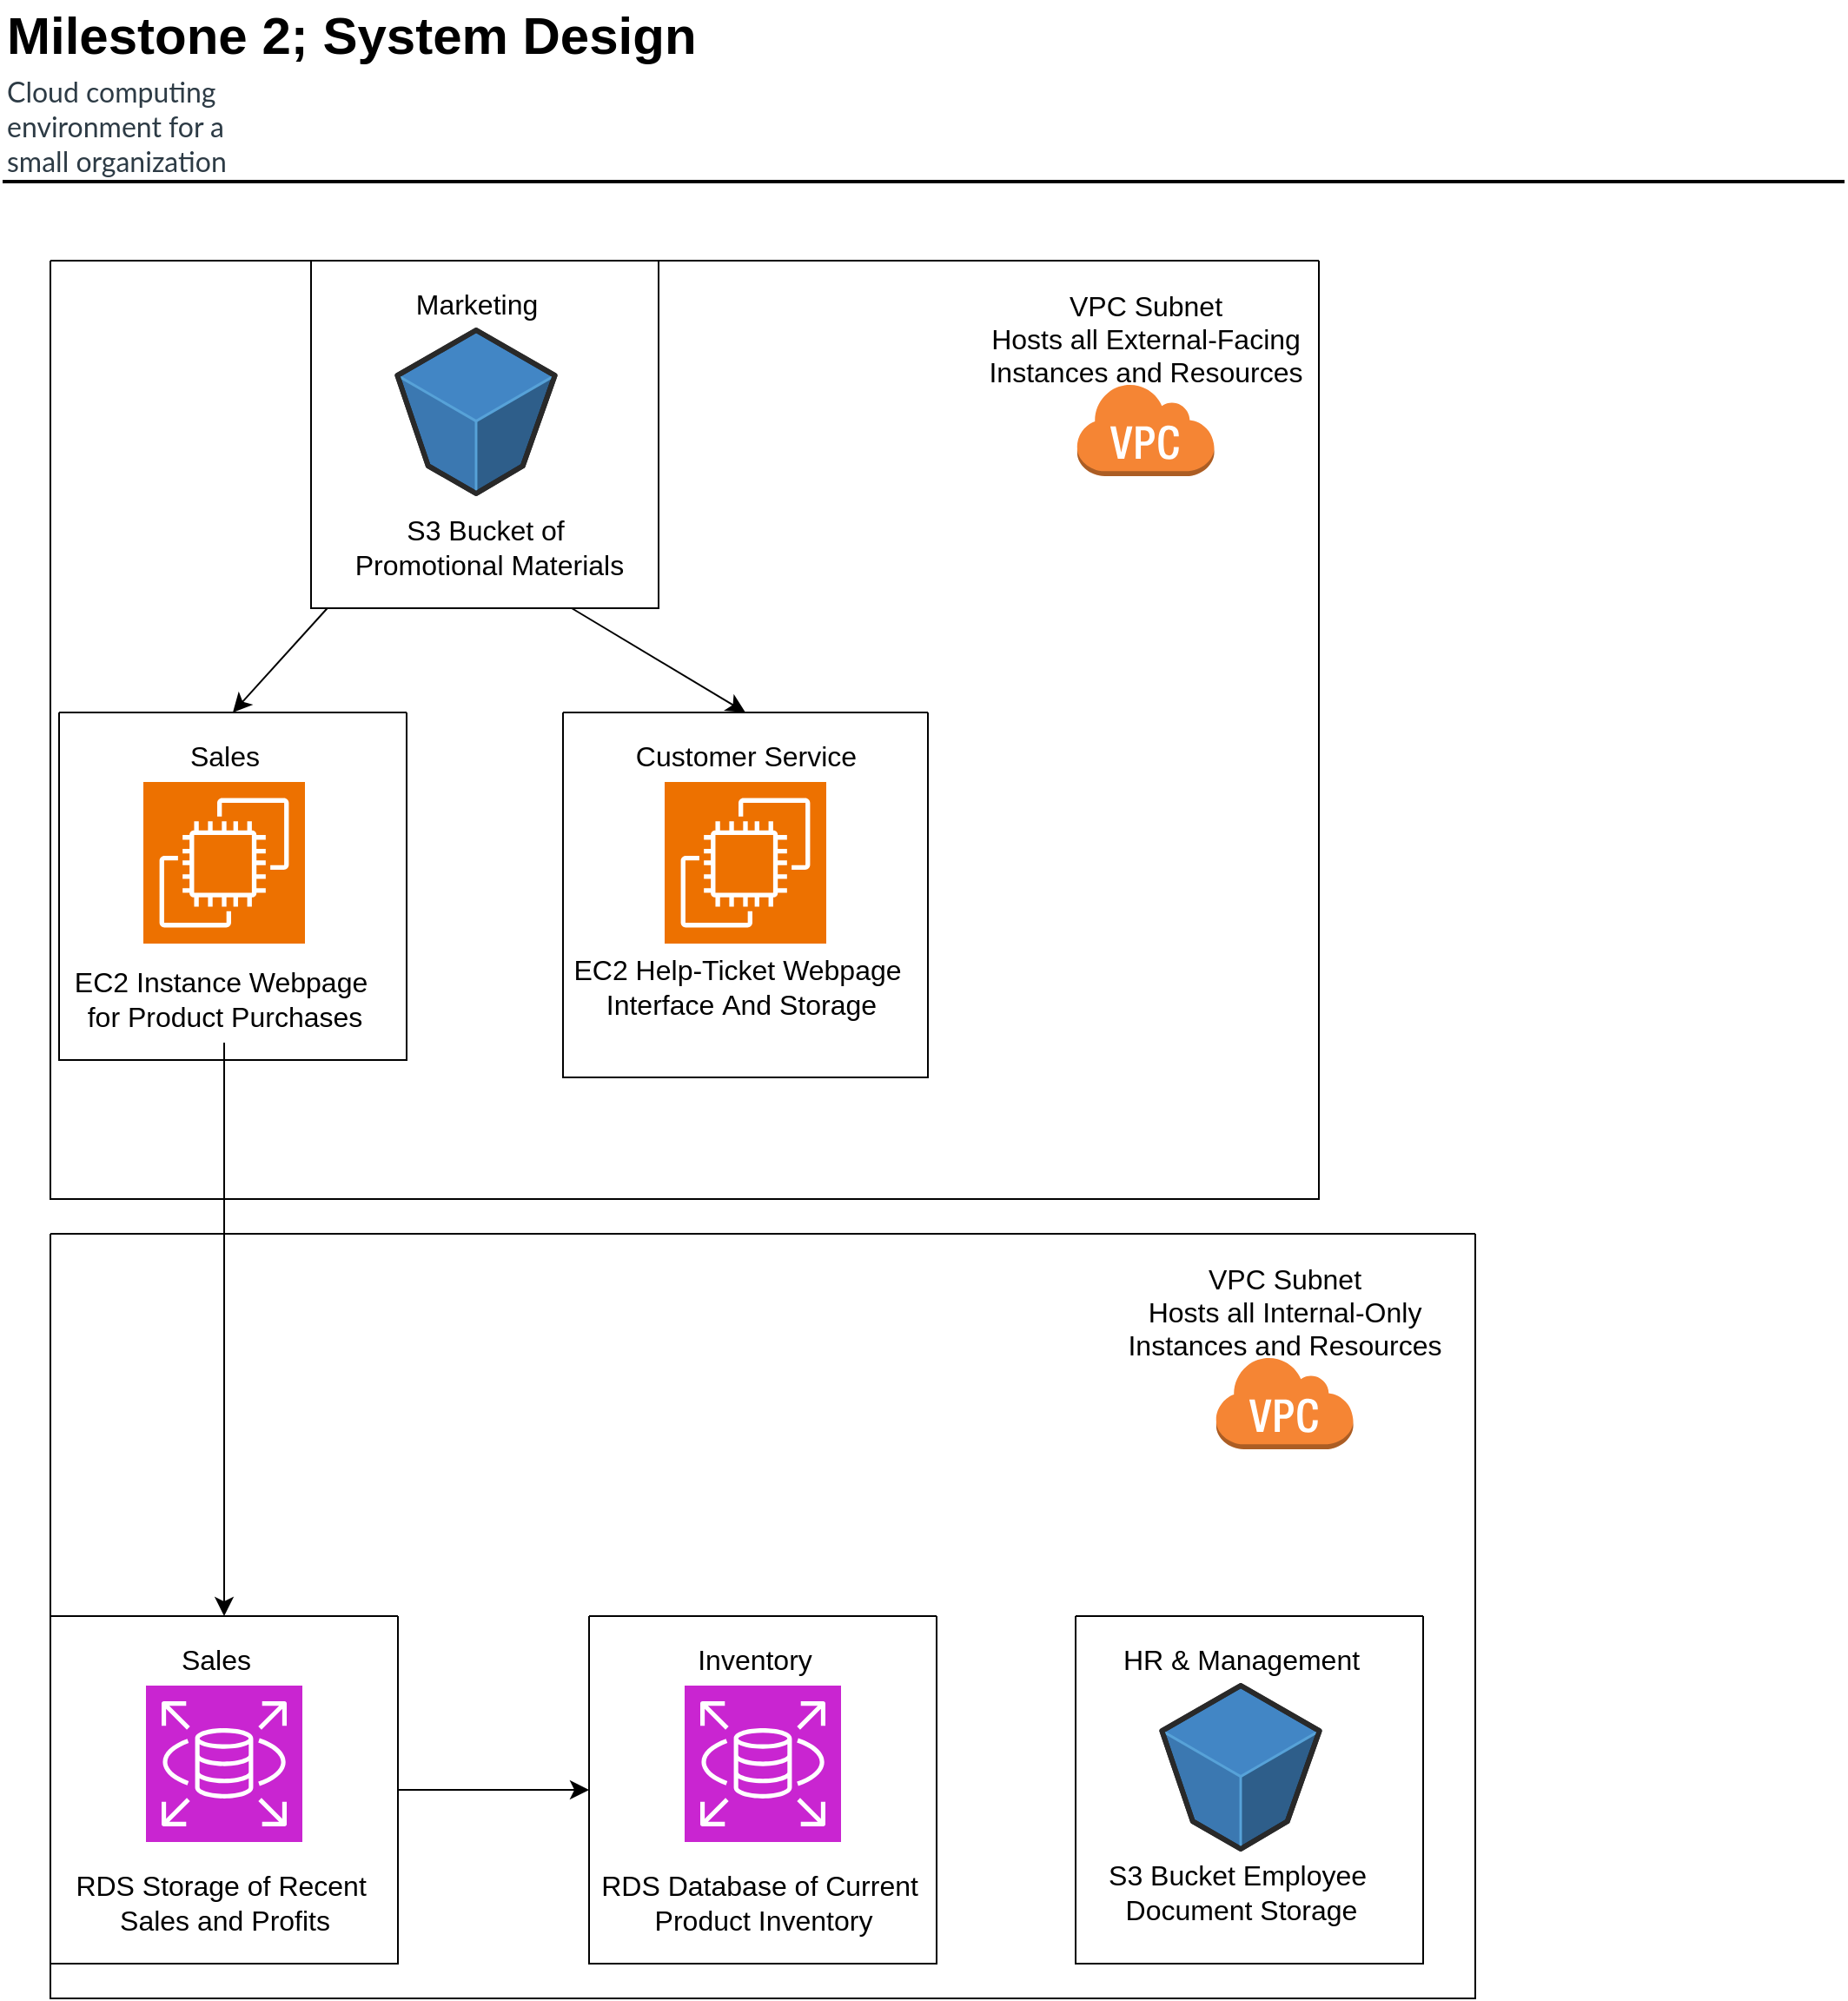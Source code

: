 <mxfile version="24.7.6">
  <diagram id="Ht1M8jgEwFfnCIfOTk4-" name="Page-1">
    <mxGraphModel dx="1426" dy="1578" grid="1" gridSize="10" guides="1" tooltips="1" connect="1" arrows="1" fold="1" page="1" pageScale="1" pageWidth="1169" pageHeight="827" math="0" shadow="0">
      <root>
        <mxCell id="0" />
        <mxCell id="1" parent="0" />
        <mxCell id="-QjtrjUzRDEMRZ5MF8oH-47" value="Milestone 2; System Design" style="text;html=1;resizable=0;points=[];autosize=1;align=left;verticalAlign=top;spacingTop=-4;fontSize=30;fontStyle=1" parent="1" vertex="1">
          <mxGeometry x="52.5" y="40" width="400" height="40" as="geometry" />
        </mxCell>
        <mxCell id="-QjtrjUzRDEMRZ5MF8oH-48" value="&lt;span style=&quot;color: rgb(45, 59, 69); font-family: &amp;quot;Lato Extended&amp;quot;, Lato, &amp;quot;Helvetica Neue&amp;quot;, Helvetica, Arial, sans-serif; text-wrap: wrap; background-color: rgb(255, 255, 255);&quot;&gt;Cloud computing environment for a small&amp;nbsp;&lt;/span&gt;&lt;span style=&quot;background-color: rgb(255, 255, 255); color: rgb(45, 59, 69); font-family: &amp;quot;Lato Extended&amp;quot;, Lato, &amp;quot;Helvetica Neue&amp;quot;, Helvetica, Arial, sans-serif; text-wrap: wrap;&quot;&gt;organization&lt;/span&gt;" style="text;html=1;resizable=0;points=[];autosize=1;align=left;verticalAlign=top;spacingTop=-4;fontSize=16;" parent="1" vertex="1">
          <mxGeometry x="52.5" y="80" width="410" height="30" as="geometry" />
        </mxCell>
        <mxCell id="SCVMTBWpLvtzJIhz15lM-1" value="" style="line;strokeWidth=2;html=1;fontSize=14;" parent="1" vertex="1">
          <mxGeometry x="52.5" y="139.5" width="1060" height="10" as="geometry" />
        </mxCell>
        <mxCell id="WjiTVwTJicyw8HLRP1PZ-4" value="" style="swimlane;startSize=0;" vertex="1" parent="1">
          <mxGeometry x="85" y="450" width="200" height="200" as="geometry">
            <mxRectangle x="70" y="170" width="50" height="40" as="alternateBounds" />
          </mxGeometry>
        </mxCell>
        <mxCell id="WjiTVwTJicyw8HLRP1PZ-5" value="Sales" style="text;html=1;align=center;verticalAlign=middle;resizable=0;points=[];autosize=1;strokeColor=none;fillColor=none;fontSize=16;" vertex="1" parent="WjiTVwTJicyw8HLRP1PZ-4">
          <mxGeometry x="65" y="10" width="60" height="30" as="geometry" />
        </mxCell>
        <mxCell id="WjiTVwTJicyw8HLRP1PZ-7" value="EC2 Instance Webpage&amp;nbsp;&lt;div&gt;for Product Purchases&lt;/div&gt;" style="text;html=1;align=center;verticalAlign=middle;resizable=0;points=[];autosize=1;strokeColor=none;fillColor=none;fontSize=16;" vertex="1" parent="WjiTVwTJicyw8HLRP1PZ-4">
          <mxGeometry x="-5" y="140" width="200" height="50" as="geometry" />
        </mxCell>
        <mxCell id="WjiTVwTJicyw8HLRP1PZ-35" value="" style="sketch=0;points=[[0,0,0],[0.25,0,0],[0.5,0,0],[0.75,0,0],[1,0,0],[0,1,0],[0.25,1,0],[0.5,1,0],[0.75,1,0],[1,1,0],[0,0.25,0],[0,0.5,0],[0,0.75,0],[1,0.25,0],[1,0.5,0],[1,0.75,0]];outlineConnect=0;fontColor=#232F3E;fillColor=#ED7100;strokeColor=#ffffff;dashed=0;verticalLabelPosition=bottom;verticalAlign=top;align=center;html=1;fontSize=12;fontStyle=0;aspect=fixed;shape=mxgraph.aws4.resourceIcon;resIcon=mxgraph.aws4.ec2;" vertex="1" parent="WjiTVwTJicyw8HLRP1PZ-4">
          <mxGeometry x="48.5" y="40" width="93" height="93" as="geometry" />
        </mxCell>
        <mxCell id="WjiTVwTJicyw8HLRP1PZ-8" value="" style="swimlane;startSize=0;" vertex="1" parent="1">
          <mxGeometry x="375" y="450" width="210" height="210" as="geometry">
            <mxRectangle x="70" y="170" width="50" height="40" as="alternateBounds" />
          </mxGeometry>
        </mxCell>
        <mxCell id="WjiTVwTJicyw8HLRP1PZ-9" value="Customer Service" style="text;html=1;align=center;verticalAlign=middle;resizable=0;points=[];autosize=1;strokeColor=none;fillColor=none;fontSize=16;" vertex="1" parent="WjiTVwTJicyw8HLRP1PZ-8">
          <mxGeometry x="30" y="10" width="150" height="30" as="geometry" />
        </mxCell>
        <mxCell id="WjiTVwTJicyw8HLRP1PZ-10" value="" style="sketch=0;points=[[0,0,0],[0.25,0,0],[0.5,0,0],[0.75,0,0],[1,0,0],[0,1,0],[0.25,1,0],[0.5,1,0],[0.75,1,0],[1,1,0],[0,0.25,0],[0,0.5,0],[0,0.75,0],[1,0.25,0],[1,0.5,0],[1,0.75,0]];outlineConnect=0;fontColor=#232F3E;fillColor=#ED7100;strokeColor=#ffffff;dashed=0;verticalLabelPosition=bottom;verticalAlign=top;align=center;html=1;fontSize=12;fontStyle=0;aspect=fixed;shape=mxgraph.aws4.resourceIcon;resIcon=mxgraph.aws4.ec2;" vertex="1" parent="WjiTVwTJicyw8HLRP1PZ-8">
          <mxGeometry x="58.5" y="40" width="93" height="93" as="geometry" />
        </mxCell>
        <mxCell id="WjiTVwTJicyw8HLRP1PZ-11" value="EC2 Help-Ticket Webpage&lt;br&gt;&lt;div&gt;&lt;span style=&quot;background-color: initial;&quot;&gt;&amp;nbsp;&lt;/span&gt;&lt;span style=&quot;background-color: initial;&quot;&gt;Interface&amp;nbsp;&lt;/span&gt;And Storage&lt;/div&gt;" style="text;html=1;align=center;verticalAlign=middle;resizable=0;points=[];autosize=1;strokeColor=none;fillColor=none;fontSize=16;" vertex="1" parent="WjiTVwTJicyw8HLRP1PZ-8">
          <mxGeometry x="-5" y="133" width="210" height="50" as="geometry" />
        </mxCell>
        <mxCell id="WjiTVwTJicyw8HLRP1PZ-13" value="" style="swimlane;startSize=0;" vertex="1" parent="1">
          <mxGeometry x="670" y="970" width="200" height="200" as="geometry">
            <mxRectangle x="70" y="170" width="50" height="40" as="alternateBounds" />
          </mxGeometry>
        </mxCell>
        <mxCell id="WjiTVwTJicyw8HLRP1PZ-14" value="HR &amp;amp; Management" style="text;html=1;align=center;verticalAlign=middle;resizable=0;points=[];autosize=1;strokeColor=none;fillColor=none;fontSize=16;" vertex="1" parent="WjiTVwTJicyw8HLRP1PZ-13">
          <mxGeometry x="15" y="10" width="160" height="30" as="geometry" />
        </mxCell>
        <mxCell id="WjiTVwTJicyw8HLRP1PZ-15" value="S3 Bucket Employee&amp;nbsp;&lt;div&gt;Document Storage&lt;/div&gt;" style="text;html=1;align=center;verticalAlign=middle;resizable=0;points=[];autosize=1;strokeColor=none;fillColor=none;fontSize=16;" vertex="1" parent="WjiTVwTJicyw8HLRP1PZ-13">
          <mxGeometry x="5" y="134" width="180" height="50" as="geometry" />
        </mxCell>
        <mxCell id="WjiTVwTJicyw8HLRP1PZ-16" value="" style="verticalLabelPosition=bottom;html=1;verticalAlign=top;strokeWidth=1;align=center;outlineConnect=0;dashed=0;outlineConnect=0;shape=mxgraph.aws3d.s3Bucket;fillColor=#4286c5;strokeColor=#57A2D8;aspect=fixed;" vertex="1" parent="WjiTVwTJicyw8HLRP1PZ-13">
          <mxGeometry x="49.69" y="40" width="90.61" height="94" as="geometry" />
        </mxCell>
        <mxCell id="WjiTVwTJicyw8HLRP1PZ-17" value="" style="swimlane;startSize=0;" vertex="1" parent="1">
          <mxGeometry x="390" y="970" width="200" height="200" as="geometry">
            <mxRectangle x="330" y="420" width="50" height="40" as="alternateBounds" />
          </mxGeometry>
        </mxCell>
        <mxCell id="WjiTVwTJicyw8HLRP1PZ-18" value="Inventory" style="text;html=1;align=center;verticalAlign=middle;resizable=0;points=[];autosize=1;strokeColor=none;fillColor=none;fontSize=16;" vertex="1" parent="WjiTVwTJicyw8HLRP1PZ-17">
          <mxGeometry x="50" y="10" width="90" height="30" as="geometry" />
        </mxCell>
        <mxCell id="WjiTVwTJicyw8HLRP1PZ-19" value="RDS Database of Current&amp;nbsp;&lt;div&gt;Product Inventory&lt;/div&gt;" style="text;html=1;align=center;verticalAlign=middle;resizable=0;points=[];autosize=1;strokeColor=none;fillColor=none;fontSize=16;" vertex="1" parent="WjiTVwTJicyw8HLRP1PZ-17">
          <mxGeometry x="-5" y="140" width="210" height="50" as="geometry" />
        </mxCell>
        <mxCell id="WjiTVwTJicyw8HLRP1PZ-36" value="" style="sketch=0;points=[[0,0,0],[0.25,0,0],[0.5,0,0],[0.75,0,0],[1,0,0],[0,1,0],[0.25,1,0],[0.5,1,0],[0.75,1,0],[1,1,0],[0,0.25,0],[0,0.5,0],[0,0.75,0],[1,0.25,0],[1,0.5,0],[1,0.75,0]];outlineConnect=0;fontColor=#232F3E;fillColor=#C925D1;strokeColor=#ffffff;dashed=0;verticalLabelPosition=bottom;verticalAlign=top;align=center;html=1;fontSize=12;fontStyle=0;aspect=fixed;shape=mxgraph.aws4.resourceIcon;resIcon=mxgraph.aws4.rds;" vertex="1" parent="WjiTVwTJicyw8HLRP1PZ-17">
          <mxGeometry x="55" y="40" width="90" height="90" as="geometry" />
        </mxCell>
        <mxCell id="WjiTVwTJicyw8HLRP1PZ-47" style="edgeStyle=none;curved=1;rounded=0;orthogonalLoop=1;jettySize=auto;html=1;exitX=1;exitY=0.5;exitDx=0;exitDy=0;entryX=0;entryY=0.5;entryDx=0;entryDy=0;fontSize=12;startSize=8;endSize=8;" edge="1" parent="1" source="WjiTVwTJicyw8HLRP1PZ-21" target="WjiTVwTJicyw8HLRP1PZ-17">
          <mxGeometry relative="1" as="geometry" />
        </mxCell>
        <mxCell id="WjiTVwTJicyw8HLRP1PZ-21" value="" style="swimlane;startSize=0;" vertex="1" parent="1">
          <mxGeometry x="80" y="970" width="200" height="200" as="geometry">
            <mxRectangle x="70" y="170" width="50" height="40" as="alternateBounds" />
          </mxGeometry>
        </mxCell>
        <mxCell id="WjiTVwTJicyw8HLRP1PZ-22" value="Sales" style="text;html=1;align=center;verticalAlign=middle;resizable=0;points=[];autosize=1;strokeColor=none;fillColor=none;fontSize=16;" vertex="1" parent="WjiTVwTJicyw8HLRP1PZ-21">
          <mxGeometry x="65" y="10" width="60" height="30" as="geometry" />
        </mxCell>
        <mxCell id="WjiTVwTJicyw8HLRP1PZ-23" value="RDS Storage of Recent&amp;nbsp;&lt;div&gt;Sales and Profits&lt;/div&gt;" style="text;html=1;align=center;verticalAlign=middle;resizable=0;points=[];autosize=1;strokeColor=none;fillColor=none;fontSize=16;" vertex="1" parent="WjiTVwTJicyw8HLRP1PZ-21">
          <mxGeometry y="140" width="200" height="50" as="geometry" />
        </mxCell>
        <mxCell id="WjiTVwTJicyw8HLRP1PZ-34" value="" style="sketch=0;points=[[0,0,0],[0.25,0,0],[0.5,0,0],[0.75,0,0],[1,0,0],[0,1,0],[0.25,1,0],[0.5,1,0],[0.75,1,0],[1,1,0],[0,0.25,0],[0,0.5,0],[0,0.75,0],[1,0.25,0],[1,0.5,0],[1,0.75,0]];outlineConnect=0;fontColor=#232F3E;fillColor=#C925D1;strokeColor=#ffffff;dashed=0;verticalLabelPosition=bottom;verticalAlign=top;align=center;html=1;fontSize=12;fontStyle=0;aspect=fixed;shape=mxgraph.aws4.resourceIcon;resIcon=mxgraph.aws4.rds;" vertex="1" parent="WjiTVwTJicyw8HLRP1PZ-21">
          <mxGeometry x="55" y="40" width="90" height="90" as="geometry" />
        </mxCell>
        <mxCell id="WjiTVwTJicyw8HLRP1PZ-48" style="edgeStyle=none;curved=1;rounded=0;orthogonalLoop=1;jettySize=auto;html=1;entryX=0.5;entryY=0;entryDx=0;entryDy=0;fontSize=12;startSize=8;endSize=8;" edge="1" parent="1" source="WjiTVwTJicyw8HLRP1PZ-30" target="WjiTVwTJicyw8HLRP1PZ-4">
          <mxGeometry relative="1" as="geometry" />
        </mxCell>
        <mxCell id="WjiTVwTJicyw8HLRP1PZ-50" style="edgeStyle=none;curved=1;rounded=0;orthogonalLoop=1;jettySize=auto;html=1;exitX=0.75;exitY=1;exitDx=0;exitDy=0;entryX=0.5;entryY=0;entryDx=0;entryDy=0;fontSize=12;startSize=8;endSize=8;" edge="1" parent="1" source="WjiTVwTJicyw8HLRP1PZ-30" target="WjiTVwTJicyw8HLRP1PZ-8">
          <mxGeometry relative="1" as="geometry" />
        </mxCell>
        <mxCell id="WjiTVwTJicyw8HLRP1PZ-30" value="" style="swimlane;startSize=0;" vertex="1" parent="1">
          <mxGeometry x="230" y="190" width="200" height="200" as="geometry">
            <mxRectangle x="70" y="170" width="50" height="40" as="alternateBounds" />
          </mxGeometry>
        </mxCell>
        <mxCell id="WjiTVwTJicyw8HLRP1PZ-31" value="Marketing" style="text;html=1;align=center;verticalAlign=middle;resizable=0;points=[];autosize=1;strokeColor=none;fillColor=none;fontSize=16;" vertex="1" parent="WjiTVwTJicyw8HLRP1PZ-30">
          <mxGeometry x="50" y="10" width="90" height="30" as="geometry" />
        </mxCell>
        <mxCell id="WjiTVwTJicyw8HLRP1PZ-32" value="S3 Bucket of&lt;div&gt;&amp;nbsp;Promotional&amp;nbsp;&lt;span style=&quot;background-color: initial;&quot;&gt;Materials&lt;/span&gt;&lt;/div&gt;" style="text;html=1;align=center;verticalAlign=middle;resizable=0;points=[];autosize=1;strokeColor=none;fillColor=none;fontSize=16;" vertex="1" parent="WjiTVwTJicyw8HLRP1PZ-30">
          <mxGeometry x="10" y="140" width="180" height="50" as="geometry" />
        </mxCell>
        <mxCell id="WjiTVwTJicyw8HLRP1PZ-33" value="" style="verticalLabelPosition=bottom;html=1;verticalAlign=top;strokeWidth=1;align=center;outlineConnect=0;dashed=0;outlineConnect=0;shape=mxgraph.aws3d.s3Bucket;fillColor=#4286c5;strokeColor=#57A2D8;aspect=fixed;" vertex="1" parent="WjiTVwTJicyw8HLRP1PZ-30">
          <mxGeometry x="49.69" y="40" width="90.61" height="94" as="geometry" />
        </mxCell>
        <mxCell id="WjiTVwTJicyw8HLRP1PZ-38" value="" style="swimlane;startSize=0;" vertex="1" parent="1">
          <mxGeometry x="80" y="750" width="820" height="440" as="geometry" />
        </mxCell>
        <mxCell id="WjiTVwTJicyw8HLRP1PZ-40" value="VPC Subnet&lt;div&gt;Hosts all Internal-Only&lt;/div&gt;&lt;div&gt;Instances and Resources&lt;/div&gt;" style="text;html=1;align=center;verticalAlign=middle;resizable=0;points=[];autosize=1;strokeColor=none;fillColor=none;fontSize=16;" vertex="1" parent="WjiTVwTJicyw8HLRP1PZ-38">
          <mxGeometry x="610" y="10" width="200" height="70" as="geometry" />
        </mxCell>
        <mxCell id="WjiTVwTJicyw8HLRP1PZ-41" value="" style="outlineConnect=0;dashed=0;verticalLabelPosition=bottom;verticalAlign=top;align=center;html=1;shape=mxgraph.aws3.virtual_private_cloud;fillColor=#F58534;gradientColor=none;" vertex="1" parent="WjiTVwTJicyw8HLRP1PZ-38">
          <mxGeometry x="670.25" y="70" width="79.5" height="54" as="geometry" />
        </mxCell>
        <mxCell id="WjiTVwTJicyw8HLRP1PZ-42" value="" style="swimlane;startSize=0;" vertex="1" parent="1">
          <mxGeometry x="80" y="190" width="730" height="540" as="geometry" />
        </mxCell>
        <mxCell id="WjiTVwTJicyw8HLRP1PZ-43" value="VPC Subnet&lt;div&gt;Hosts all External-Facing&lt;/div&gt;&lt;div&gt;Instances and Resources&lt;/div&gt;" style="text;html=1;align=center;verticalAlign=middle;resizable=0;points=[];autosize=1;strokeColor=none;fillColor=none;fontSize=16;" vertex="1" parent="WjiTVwTJicyw8HLRP1PZ-42">
          <mxGeometry x="530" y="10" width="200" height="70" as="geometry" />
        </mxCell>
        <mxCell id="WjiTVwTJicyw8HLRP1PZ-44" value="" style="outlineConnect=0;dashed=0;verticalLabelPosition=bottom;verticalAlign=top;align=center;html=1;shape=mxgraph.aws3.virtual_private_cloud;fillColor=#F58534;gradientColor=none;" vertex="1" parent="WjiTVwTJicyw8HLRP1PZ-42">
          <mxGeometry x="590.25" y="70" width="79.5" height="54" as="geometry" />
        </mxCell>
        <mxCell id="WjiTVwTJicyw8HLRP1PZ-46" style="edgeStyle=none;curved=1;rounded=0;orthogonalLoop=1;jettySize=auto;html=1;entryX=0.5;entryY=0;entryDx=0;entryDy=0;fontSize=12;startSize=8;endSize=8;" edge="1" parent="1" source="WjiTVwTJicyw8HLRP1PZ-7" target="WjiTVwTJicyw8HLRP1PZ-21">
          <mxGeometry relative="1" as="geometry" />
        </mxCell>
      </root>
    </mxGraphModel>
  </diagram>
</mxfile>
